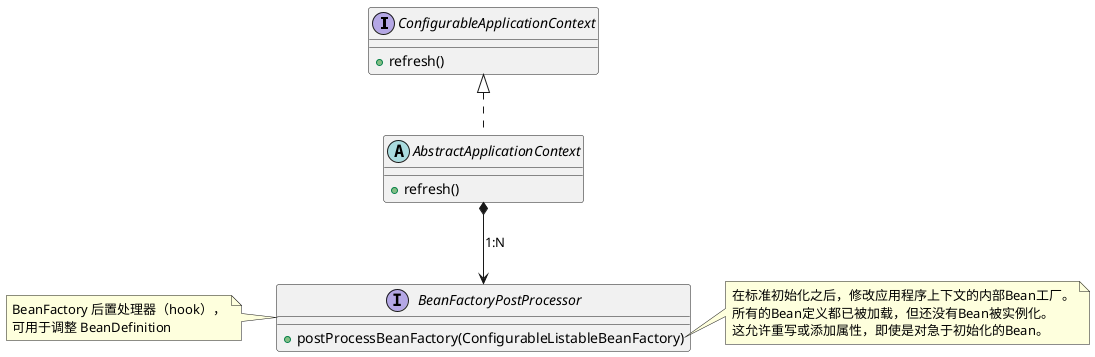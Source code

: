 @startuml
'https://plantuml.com/class-diagram

interface ConfigurableApplicationContext{
    +refresh()
}

abstract class AbstractApplicationContext implements ConfigurableApplicationContext{
    +refresh()
}
interface BeanFactoryPostProcessor{
    +postProcessBeanFactory(ConfigurableListableBeanFactory)
}
note left: BeanFactory 后置处理器（hook），\n可用于调整 BeanDefinition
note right of BeanFactoryPostProcessor::postProcessBeanFactory
在标准初始化之后，修改应用程序上下文的内部Bean工厂。
所有的Bean定义都已被加载，但还没有Bean被实例化。
这允许重写或添加属性，即使是对急于初始化的Bean。
end note
AbstractApplicationContext *--> BeanFactoryPostProcessor:1:N

@enduml